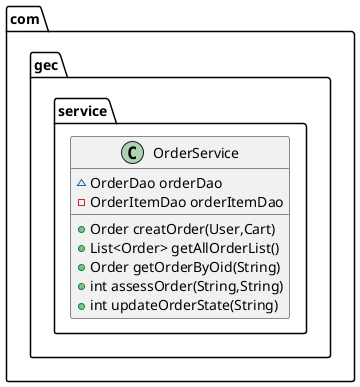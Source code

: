 @startuml
class com.gec.service.OrderService {
~ OrderDao orderDao
- OrderItemDao orderItemDao
+ Order creatOrder(User,Cart)
+ List<Order> getAllOrderList()
+ Order getOrderByOid(String)
+ int assessOrder(String,String)
+ int updateOrderState(String)
}
@enduml